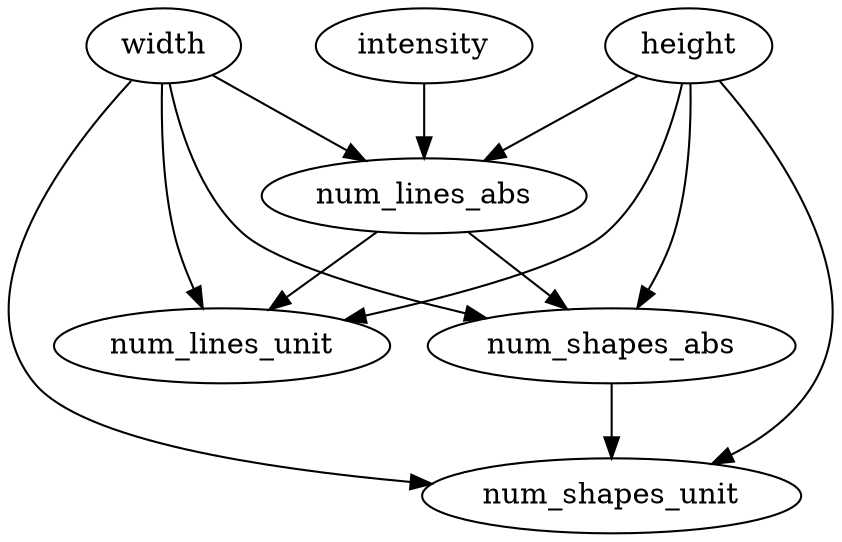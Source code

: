 digraph poisson_line_process {
  width -> num_lines_abs;
  width -> num_shapes_abs;
  width -> num_lines_unit;
  width -> num_shapes_unit;
  height -> num_lines_abs;
  height -> num_shapes_abs;
  height -> num_lines_unit;
  height -> num_shapes_unit;
  num_lines_abs -> num_lines_unit;
  num_shapes_abs -> num_shapes_unit;
  intensity -> num_lines_abs;
  num_lines_abs -> num_shapes_abs ;}
